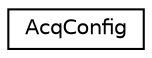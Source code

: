 digraph G
{
  edge [fontname="Helvetica",fontsize=10,labelfontname="Helvetica",labelfontsize=10];
  node [fontname="Helvetica",fontsize=10,shape=record];
  rankdir=LR;
  Node1 [label="AcqConfig",height=0.2,width=0.4,color="black", fillcolor="white", style="filled",URL="$structAcqConfig.html"];
}
